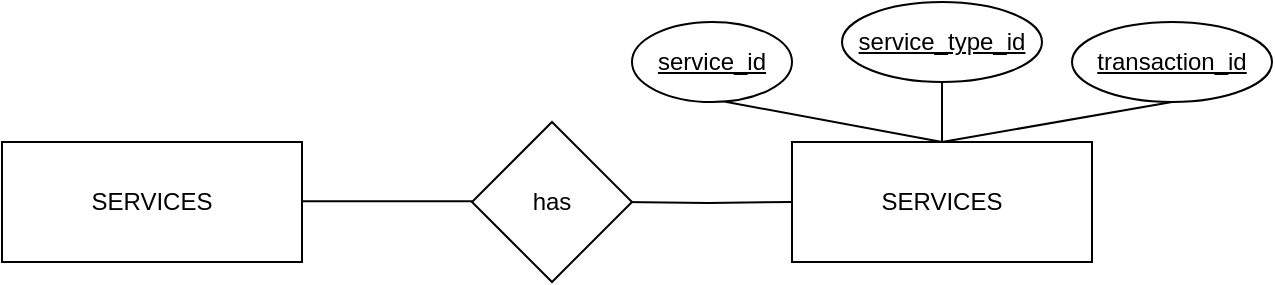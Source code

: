 <mxfile version="24.8.6">
  <diagram id="R2lEEEUBdFMjLlhIrx00" name="Page-1">
    <mxGraphModel dx="1518" dy="768" grid="1" gridSize="10" guides="1" tooltips="1" connect="1" arrows="1" fold="1" page="1" pageScale="1" pageWidth="850" pageHeight="1100" math="0" shadow="0" extFonts="Permanent Marker^https://fonts.googleapis.com/css?family=Permanent+Marker">
      <root>
        <mxCell id="0" />
        <mxCell id="1" parent="0" />
        <mxCell id="97ClJ8w5a_VK2nnhxEBA-2" value="&lt;u&gt;service_id&lt;/u&gt;" style="ellipse;whiteSpace=wrap;html=1;" vertex="1" parent="1">
          <mxGeometry x="425" y="30" width="80" height="40" as="geometry" />
        </mxCell>
        <mxCell id="97ClJ8w5a_VK2nnhxEBA-5" value="" style="endArrow=none;html=1;rounded=0;entryX=0.584;entryY=0.997;entryDx=0;entryDy=0;entryPerimeter=0;exitX=0.5;exitY=0;exitDx=0;exitDy=0;" edge="1" parent="1" source="97ClJ8w5a_VK2nnhxEBA-10" target="97ClJ8w5a_VK2nnhxEBA-2">
          <mxGeometry width="50" height="50" relative="1" as="geometry">
            <mxPoint x="570" y="100" as="sourcePoint" />
            <mxPoint x="590" y="250" as="targetPoint" />
          </mxGeometry>
        </mxCell>
        <mxCell id="97ClJ8w5a_VK2nnhxEBA-6" value="&lt;u&gt;service_type_id&lt;/u&gt;" style="ellipse;whiteSpace=wrap;html=1;" vertex="1" parent="1">
          <mxGeometry x="530" y="20" width="100" height="40" as="geometry" />
        </mxCell>
        <mxCell id="97ClJ8w5a_VK2nnhxEBA-7" value="" style="endArrow=none;html=1;rounded=0;entryX=0.5;entryY=1;entryDx=0;entryDy=0;exitX=0.5;exitY=0;exitDx=0;exitDy=0;" edge="1" target="97ClJ8w5a_VK2nnhxEBA-6" parent="1" source="97ClJ8w5a_VK2nnhxEBA-10">
          <mxGeometry width="50" height="50" relative="1" as="geometry">
            <mxPoint x="577.5" y="90" as="sourcePoint" />
            <mxPoint x="680" y="240" as="targetPoint" />
          </mxGeometry>
        </mxCell>
        <mxCell id="97ClJ8w5a_VK2nnhxEBA-8" value="&lt;u&gt;transaction_id&lt;/u&gt;" style="ellipse;whiteSpace=wrap;html=1;" vertex="1" parent="1">
          <mxGeometry x="645" y="30" width="100" height="40" as="geometry" />
        </mxCell>
        <mxCell id="97ClJ8w5a_VK2nnhxEBA-9" value="" style="endArrow=none;html=1;rounded=0;entryX=0.5;entryY=1;entryDx=0;entryDy=0;exitX=0.5;exitY=0;exitDx=0;exitDy=0;" edge="1" target="97ClJ8w5a_VK2nnhxEBA-8" parent="1" source="97ClJ8w5a_VK2nnhxEBA-10">
          <mxGeometry width="50" height="50" relative="1" as="geometry">
            <mxPoint x="577.5" y="90" as="sourcePoint" />
            <mxPoint x="790" y="250" as="targetPoint" />
          </mxGeometry>
        </mxCell>
        <mxCell id="97ClJ8w5a_VK2nnhxEBA-10" value="SERVICES" style="rounded=0;whiteSpace=wrap;html=1;" vertex="1" parent="1">
          <mxGeometry x="505" y="90" width="150" height="60" as="geometry" />
        </mxCell>
        <mxCell id="97ClJ8w5a_VK2nnhxEBA-12" value="" style="endArrow=none;html=1;rounded=0;edgeStyle=orthogonalEdgeStyle;entryX=0;entryY=0.5;entryDx=0;entryDy=0;" edge="1" parent="1" target="97ClJ8w5a_VK2nnhxEBA-10">
          <mxGeometry width="50" height="50" relative="1" as="geometry">
            <mxPoint x="420" y="120" as="sourcePoint" />
            <mxPoint x="530" y="160" as="targetPoint" />
          </mxGeometry>
        </mxCell>
        <mxCell id="97ClJ8w5a_VK2nnhxEBA-13" value="has" style="rhombus;whiteSpace=wrap;html=1;" vertex="1" parent="1">
          <mxGeometry x="345" y="80" width="80" height="80" as="geometry" />
        </mxCell>
        <mxCell id="97ClJ8w5a_VK2nnhxEBA-14" value="" style="endArrow=none;html=1;rounded=0;edgeStyle=orthogonalEdgeStyle;entryX=0;entryY=0.5;entryDx=0;entryDy=0;" edge="1" parent="1">
          <mxGeometry width="50" height="50" relative="1" as="geometry">
            <mxPoint x="260" y="119.66" as="sourcePoint" />
            <mxPoint x="345" y="119.66" as="targetPoint" />
          </mxGeometry>
        </mxCell>
        <mxCell id="97ClJ8w5a_VK2nnhxEBA-15" value="SERVICES" style="rounded=0;whiteSpace=wrap;html=1;" vertex="1" parent="1">
          <mxGeometry x="110" y="90" width="150" height="60" as="geometry" />
        </mxCell>
      </root>
    </mxGraphModel>
  </diagram>
</mxfile>
